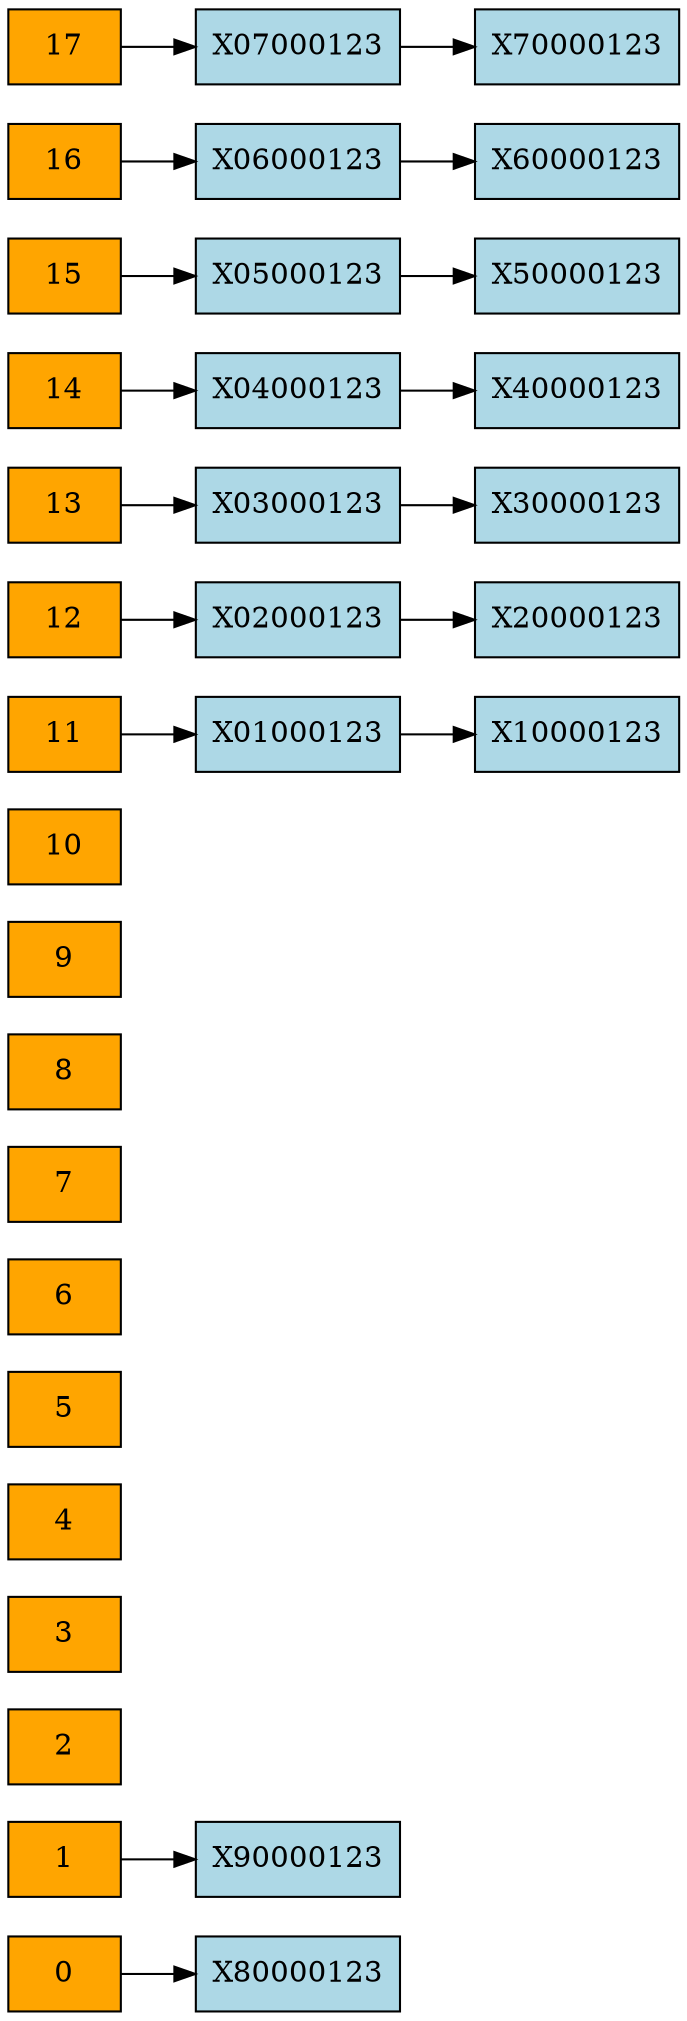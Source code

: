 digraph G {
rankdir=LR;
node [shape=record];
index0 [label="0", shape=box, style=filled, fillcolor=orange];
index1 [label="1", shape=box, style=filled, fillcolor=orange];
index2 [label="2", shape=box, style=filled, fillcolor=orange];
index3 [label="3", shape=box, style=filled, fillcolor=orange];
index4 [label="4", shape=box, style=filled, fillcolor=orange];
index5 [label="5", shape=box, style=filled, fillcolor=orange];
index6 [label="6", shape=box, style=filled, fillcolor=orange];
index7 [label="7", shape=box, style=filled, fillcolor=orange];
index8 [label="8", shape=box, style=filled, fillcolor=orange];
index9 [label="9", shape=box, style=filled, fillcolor=orange];
index10 [label="10", shape=box, style=filled, fillcolor=orange];
index11 [label="11", shape=box, style=filled, fillcolor=orange];
index12 [label="12", shape=box, style=filled, fillcolor=orange];
index13 [label="13", shape=box, style=filled, fillcolor=orange];
index14 [label="14", shape=box, style=filled, fillcolor=orange];
index15 [label="15", shape=box, style=filled, fillcolor=orange];
index16 [label="16", shape=box, style=filled, fillcolor=orange];
index17 [label="17", shape=box, style=filled, fillcolor=orange];
nodo0_0 [label="{X80000123}", shape=record, style=filled, fillcolor=lightblue];
index0 -> nodo0_0;
nodo1_0 [label="{X90000123}", shape=record, style=filled, fillcolor=lightblue];
index1 -> nodo1_0;
nodo11_0 [label="{X01000123}", shape=record, style=filled, fillcolor=lightblue];
index11 -> nodo11_0;
nodo11_1 [label="{X10000123}", shape=record, style=filled, fillcolor=lightblue];
nodo11_0 -> nodo11_1;
nodo12_0 [label="{X02000123}", shape=record, style=filled, fillcolor=lightblue];
index12 -> nodo12_0;
nodo12_1 [label="{X20000123}", shape=record, style=filled, fillcolor=lightblue];
nodo12_0 -> nodo12_1;
nodo13_0 [label="{X03000123}", shape=record, style=filled, fillcolor=lightblue];
index13 -> nodo13_0;
nodo13_1 [label="{X30000123}", shape=record, style=filled, fillcolor=lightblue];
nodo13_0 -> nodo13_1;
nodo14_0 [label="{X04000123}", shape=record, style=filled, fillcolor=lightblue];
index14 -> nodo14_0;
nodo14_1 [label="{X40000123}", shape=record, style=filled, fillcolor=lightblue];
nodo14_0 -> nodo14_1;
nodo15_0 [label="{X05000123}", shape=record, style=filled, fillcolor=lightblue];
index15 -> nodo15_0;
nodo15_1 [label="{X50000123}", shape=record, style=filled, fillcolor=lightblue];
nodo15_0 -> nodo15_1;
nodo16_0 [label="{X06000123}", shape=record, style=filled, fillcolor=lightblue];
index16 -> nodo16_0;
nodo16_1 [label="{X60000123}", shape=record, style=filled, fillcolor=lightblue];
nodo16_0 -> nodo16_1;
nodo17_0 [label="{X07000123}", shape=record, style=filled, fillcolor=lightblue];
index17 -> nodo17_0;
nodo17_1 [label="{X70000123}", shape=record, style=filled, fillcolor=lightblue];
nodo17_0 -> nodo17_1;
}
